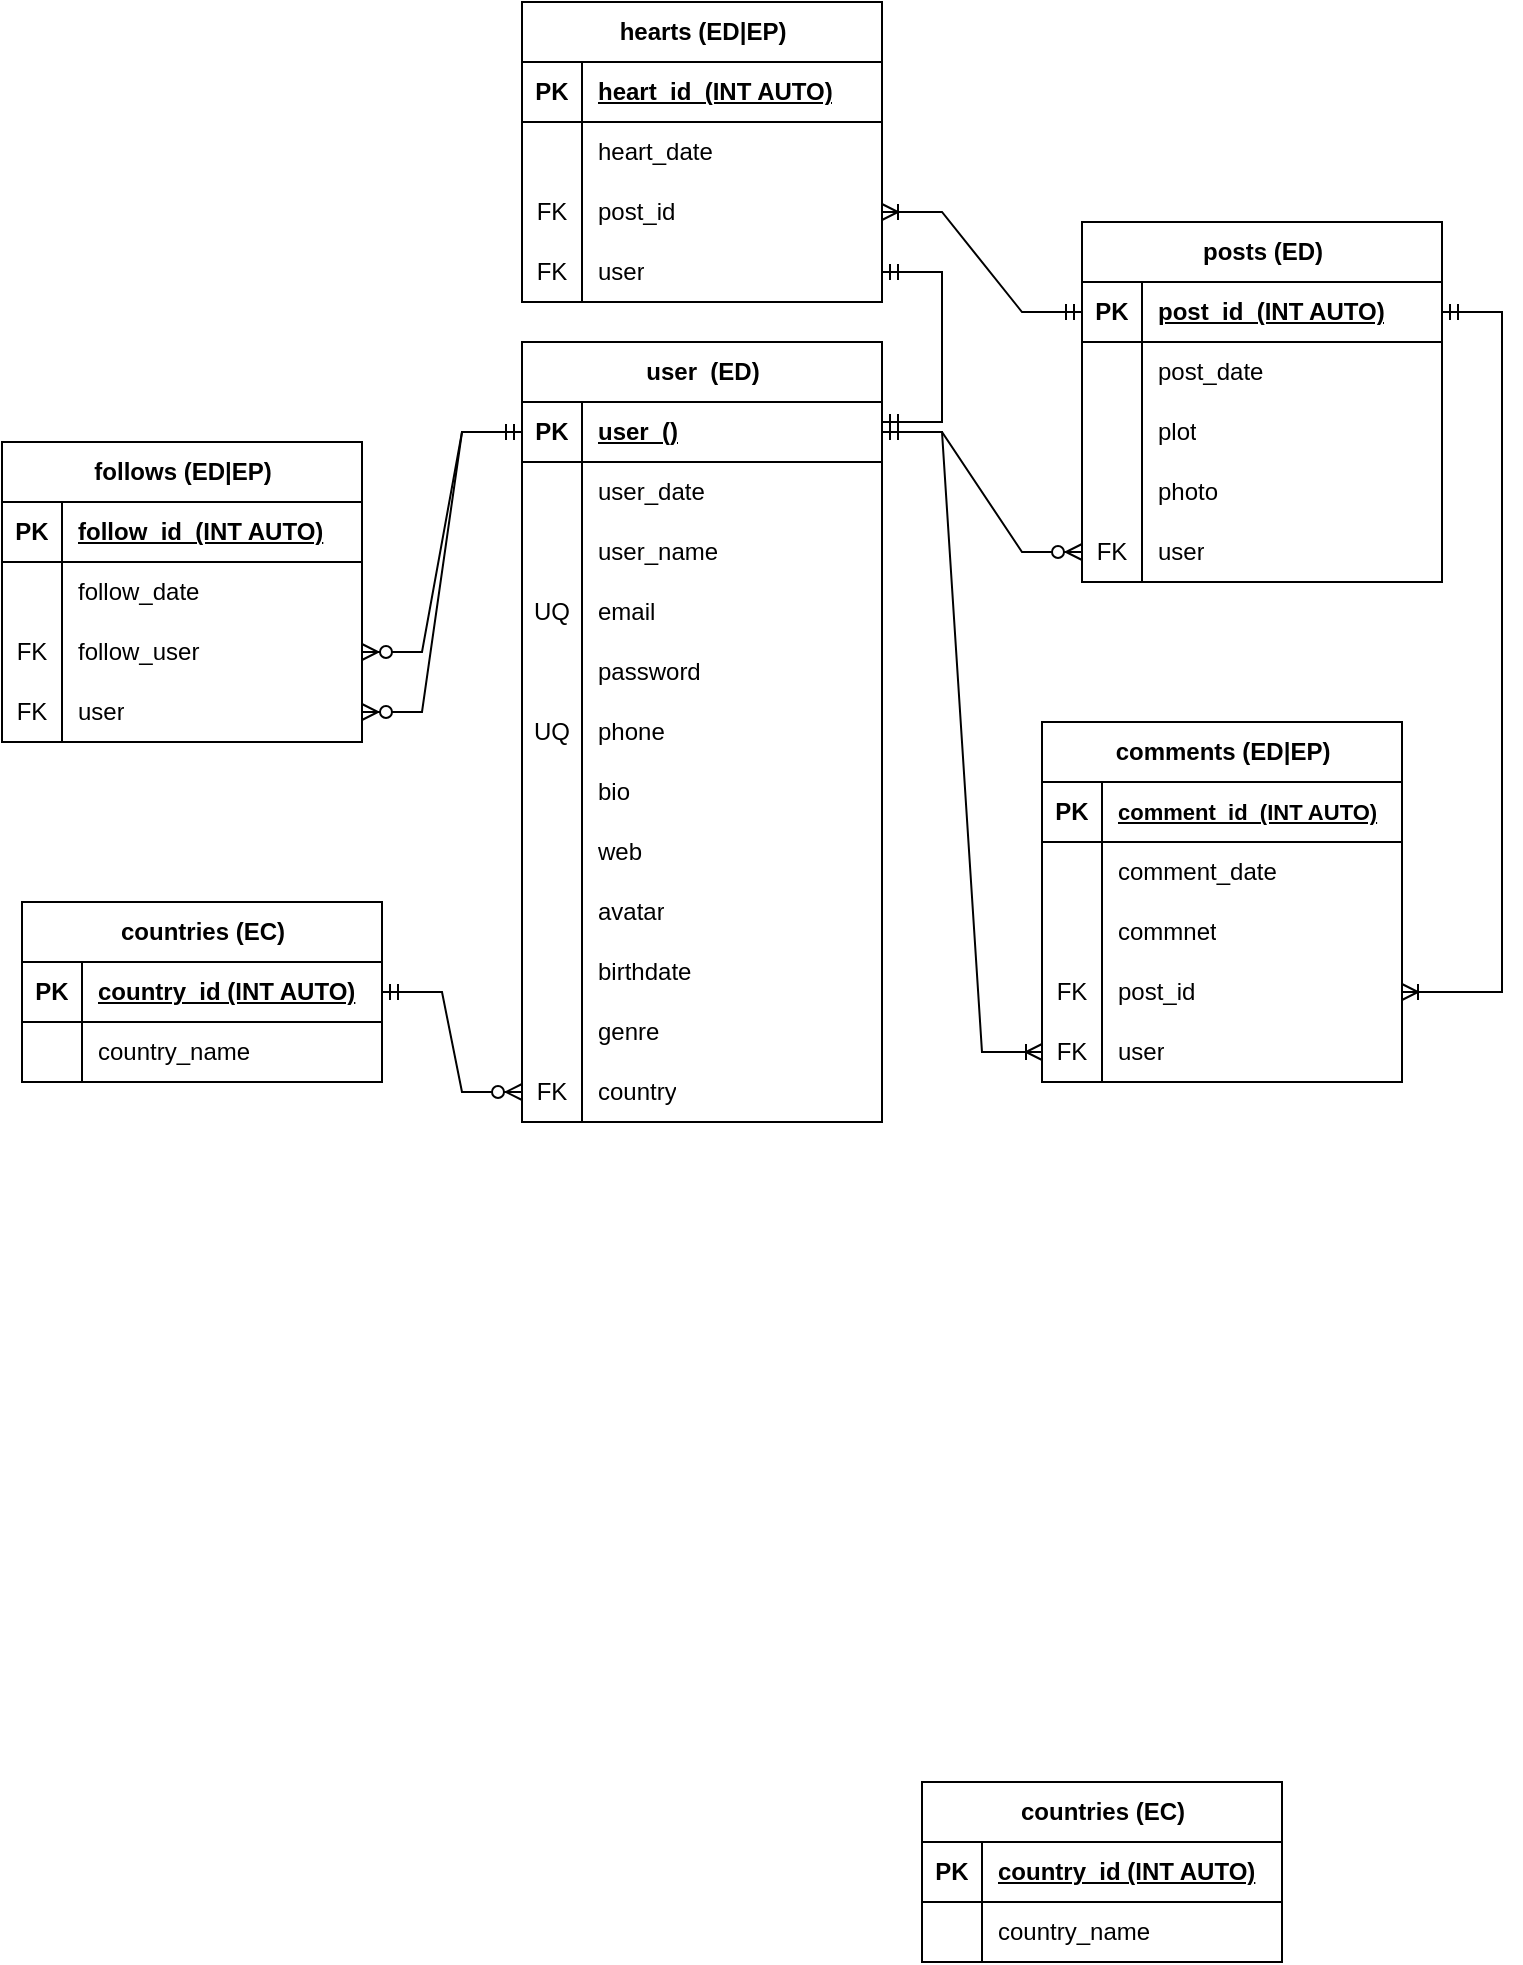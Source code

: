 <mxfile version="21.2.1" type="google">
  <diagram name="Página-1" id="gzBkPeticRt_Y8CxpFWY">
    <mxGraphModel grid="1" page="0" gridSize="10" guides="1" tooltips="1" connect="1" arrows="1" fold="1" pageScale="1" pageWidth="850" pageHeight="1100" math="0" shadow="0">
      <root>
        <mxCell id="0" />
        <mxCell id="1" parent="0" />
        <mxCell id="dKGe-9cvumkNKpLvm2cW-1" value="posts (ED)" style="shape=table;startSize=30;container=1;collapsible=1;childLayout=tableLayout;fixedRows=1;rowLines=0;fontStyle=1;align=center;resizeLast=1;html=1;" vertex="1" parent="1">
          <mxGeometry x="220" y="120" width="180" height="180" as="geometry" />
        </mxCell>
        <mxCell id="dKGe-9cvumkNKpLvm2cW-2" value="" style="shape=tableRow;horizontal=0;startSize=0;swimlaneHead=0;swimlaneBody=0;fillColor=none;collapsible=0;dropTarget=0;points=[[0,0.5],[1,0.5]];portConstraint=eastwest;top=0;left=0;right=0;bottom=1;" vertex="1" parent="dKGe-9cvumkNKpLvm2cW-1">
          <mxGeometry y="30" width="180" height="30" as="geometry" />
        </mxCell>
        <mxCell id="dKGe-9cvumkNKpLvm2cW-3" value="PK" style="shape=partialRectangle;connectable=0;fillColor=none;top=0;left=0;bottom=0;right=0;fontStyle=1;overflow=hidden;whiteSpace=wrap;html=1;" vertex="1" parent="dKGe-9cvumkNKpLvm2cW-2">
          <mxGeometry width="30" height="30" as="geometry">
            <mxRectangle width="30" height="30" as="alternateBounds" />
          </mxGeometry>
        </mxCell>
        <mxCell id="dKGe-9cvumkNKpLvm2cW-4" value="post_id&amp;nbsp; (INT AUTO)" style="shape=partialRectangle;connectable=0;fillColor=none;top=0;left=0;bottom=0;right=0;align=left;spacingLeft=6;fontStyle=5;overflow=hidden;whiteSpace=wrap;html=1;" vertex="1" parent="dKGe-9cvumkNKpLvm2cW-2">
          <mxGeometry x="30" width="150" height="30" as="geometry">
            <mxRectangle width="150" height="30" as="alternateBounds" />
          </mxGeometry>
        </mxCell>
        <mxCell id="dKGe-9cvumkNKpLvm2cW-5" value="" style="shape=tableRow;horizontal=0;startSize=0;swimlaneHead=0;swimlaneBody=0;fillColor=none;collapsible=0;dropTarget=0;points=[[0,0.5],[1,0.5]];portConstraint=eastwest;top=0;left=0;right=0;bottom=0;" vertex="1" parent="dKGe-9cvumkNKpLvm2cW-1">
          <mxGeometry y="60" width="180" height="30" as="geometry" />
        </mxCell>
        <mxCell id="dKGe-9cvumkNKpLvm2cW-6" value="" style="shape=partialRectangle;connectable=0;fillColor=none;top=0;left=0;bottom=0;right=0;editable=1;overflow=hidden;whiteSpace=wrap;html=1;" vertex="1" parent="dKGe-9cvumkNKpLvm2cW-5">
          <mxGeometry width="30" height="30" as="geometry">
            <mxRectangle width="30" height="30" as="alternateBounds" />
          </mxGeometry>
        </mxCell>
        <mxCell id="dKGe-9cvumkNKpLvm2cW-7" value="post_date" style="shape=partialRectangle;connectable=0;fillColor=none;top=0;left=0;bottom=0;right=0;align=left;spacingLeft=6;overflow=hidden;whiteSpace=wrap;html=1;" vertex="1" parent="dKGe-9cvumkNKpLvm2cW-5">
          <mxGeometry x="30" width="150" height="30" as="geometry">
            <mxRectangle width="150" height="30" as="alternateBounds" />
          </mxGeometry>
        </mxCell>
        <mxCell id="dKGe-9cvumkNKpLvm2cW-8" value="" style="shape=tableRow;horizontal=0;startSize=0;swimlaneHead=0;swimlaneBody=0;fillColor=none;collapsible=0;dropTarget=0;points=[[0,0.5],[1,0.5]];portConstraint=eastwest;top=0;left=0;right=0;bottom=0;" vertex="1" parent="dKGe-9cvumkNKpLvm2cW-1">
          <mxGeometry y="90" width="180" height="30" as="geometry" />
        </mxCell>
        <mxCell id="dKGe-9cvumkNKpLvm2cW-9" value="" style="shape=partialRectangle;connectable=0;fillColor=none;top=0;left=0;bottom=0;right=0;editable=1;overflow=hidden;whiteSpace=wrap;html=1;" vertex="1" parent="dKGe-9cvumkNKpLvm2cW-8">
          <mxGeometry width="30" height="30" as="geometry">
            <mxRectangle width="30" height="30" as="alternateBounds" />
          </mxGeometry>
        </mxCell>
        <mxCell id="dKGe-9cvumkNKpLvm2cW-10" value="plot" style="shape=partialRectangle;connectable=0;fillColor=none;top=0;left=0;bottom=0;right=0;align=left;spacingLeft=6;overflow=hidden;whiteSpace=wrap;html=1;" vertex="1" parent="dKGe-9cvumkNKpLvm2cW-8">
          <mxGeometry x="30" width="150" height="30" as="geometry">
            <mxRectangle width="150" height="30" as="alternateBounds" />
          </mxGeometry>
        </mxCell>
        <mxCell id="dKGe-9cvumkNKpLvm2cW-11" value="" style="shape=tableRow;horizontal=0;startSize=0;swimlaneHead=0;swimlaneBody=0;fillColor=none;collapsible=0;dropTarget=0;points=[[0,0.5],[1,0.5]];portConstraint=eastwest;top=0;left=0;right=0;bottom=0;" vertex="1" parent="dKGe-9cvumkNKpLvm2cW-1">
          <mxGeometry y="120" width="180" height="30" as="geometry" />
        </mxCell>
        <mxCell id="dKGe-9cvumkNKpLvm2cW-12" value="" style="shape=partialRectangle;connectable=0;fillColor=none;top=0;left=0;bottom=0;right=0;editable=1;overflow=hidden;whiteSpace=wrap;html=1;" vertex="1" parent="dKGe-9cvumkNKpLvm2cW-11">
          <mxGeometry width="30" height="30" as="geometry">
            <mxRectangle width="30" height="30" as="alternateBounds" />
          </mxGeometry>
        </mxCell>
        <mxCell id="dKGe-9cvumkNKpLvm2cW-13" value="photo" style="shape=partialRectangle;connectable=0;fillColor=none;top=0;left=0;bottom=0;right=0;align=left;spacingLeft=6;overflow=hidden;whiteSpace=wrap;html=1;" vertex="1" parent="dKGe-9cvumkNKpLvm2cW-11">
          <mxGeometry x="30" width="150" height="30" as="geometry">
            <mxRectangle width="150" height="30" as="alternateBounds" />
          </mxGeometry>
        </mxCell>
        <mxCell id="dKGe-9cvumkNKpLvm2cW-14" value="" style="shape=tableRow;horizontal=0;startSize=0;swimlaneHead=0;swimlaneBody=0;fillColor=none;collapsible=0;dropTarget=0;points=[[0,0.5],[1,0.5]];portConstraint=eastwest;top=0;left=0;right=0;bottom=0;" vertex="1" parent="dKGe-9cvumkNKpLvm2cW-1">
          <mxGeometry y="150" width="180" height="30" as="geometry" />
        </mxCell>
        <mxCell id="dKGe-9cvumkNKpLvm2cW-15" value="FK" style="shape=partialRectangle;connectable=0;fillColor=none;top=0;left=0;bottom=0;right=0;editable=1;overflow=hidden;whiteSpace=wrap;html=1;" vertex="1" parent="dKGe-9cvumkNKpLvm2cW-14">
          <mxGeometry width="30" height="30" as="geometry">
            <mxRectangle width="30" height="30" as="alternateBounds" />
          </mxGeometry>
        </mxCell>
        <mxCell id="dKGe-9cvumkNKpLvm2cW-16" value="user" style="shape=partialRectangle;connectable=0;fillColor=none;top=0;left=0;bottom=0;right=0;align=left;spacingLeft=6;overflow=hidden;whiteSpace=wrap;html=1;" vertex="1" parent="dKGe-9cvumkNKpLvm2cW-14">
          <mxGeometry x="30" width="150" height="30" as="geometry">
            <mxRectangle width="150" height="30" as="alternateBounds" />
          </mxGeometry>
        </mxCell>
        <mxCell id="dKGe-9cvumkNKpLvm2cW-17" value="user&amp;nbsp; (ED)" style="shape=table;startSize=30;container=1;collapsible=1;childLayout=tableLayout;fixedRows=1;rowLines=0;fontStyle=1;align=center;resizeLast=1;html=1;" vertex="1" parent="1">
          <mxGeometry x="-60" y="180" width="180" height="390" as="geometry" />
        </mxCell>
        <mxCell id="dKGe-9cvumkNKpLvm2cW-18" value="" style="shape=tableRow;horizontal=0;startSize=0;swimlaneHead=0;swimlaneBody=0;fillColor=none;collapsible=0;dropTarget=0;points=[[0,0.5],[1,0.5]];portConstraint=eastwest;top=0;left=0;right=0;bottom=1;" vertex="1" parent="dKGe-9cvumkNKpLvm2cW-17">
          <mxGeometry y="30" width="180" height="30" as="geometry" />
        </mxCell>
        <mxCell id="dKGe-9cvumkNKpLvm2cW-19" value="PK" style="shape=partialRectangle;connectable=0;fillColor=none;top=0;left=0;bottom=0;right=0;fontStyle=1;overflow=hidden;whiteSpace=wrap;html=1;" vertex="1" parent="dKGe-9cvumkNKpLvm2cW-18">
          <mxGeometry width="30" height="30" as="geometry">
            <mxRectangle width="30" height="30" as="alternateBounds" />
          </mxGeometry>
        </mxCell>
        <mxCell id="dKGe-9cvumkNKpLvm2cW-20" value="user&amp;nbsp; ()" style="shape=partialRectangle;connectable=0;fillColor=none;top=0;left=0;bottom=0;right=0;align=left;spacingLeft=6;fontStyle=5;overflow=hidden;whiteSpace=wrap;html=1;" vertex="1" parent="dKGe-9cvumkNKpLvm2cW-18">
          <mxGeometry x="30" width="150" height="30" as="geometry">
            <mxRectangle width="150" height="30" as="alternateBounds" />
          </mxGeometry>
        </mxCell>
        <mxCell id="dKGe-9cvumkNKpLvm2cW-21" value="" style="shape=tableRow;horizontal=0;startSize=0;swimlaneHead=0;swimlaneBody=0;fillColor=none;collapsible=0;dropTarget=0;points=[[0,0.5],[1,0.5]];portConstraint=eastwest;top=0;left=0;right=0;bottom=0;" vertex="1" parent="dKGe-9cvumkNKpLvm2cW-17">
          <mxGeometry y="60" width="180" height="30" as="geometry" />
        </mxCell>
        <mxCell id="dKGe-9cvumkNKpLvm2cW-22" value="" style="shape=partialRectangle;connectable=0;fillColor=none;top=0;left=0;bottom=0;right=0;editable=1;overflow=hidden;whiteSpace=wrap;html=1;" vertex="1" parent="dKGe-9cvumkNKpLvm2cW-21">
          <mxGeometry width="30" height="30" as="geometry">
            <mxRectangle width="30" height="30" as="alternateBounds" />
          </mxGeometry>
        </mxCell>
        <mxCell id="dKGe-9cvumkNKpLvm2cW-23" value="user_date" style="shape=partialRectangle;connectable=0;fillColor=none;top=0;left=0;bottom=0;right=0;align=left;spacingLeft=6;overflow=hidden;whiteSpace=wrap;html=1;" vertex="1" parent="dKGe-9cvumkNKpLvm2cW-21">
          <mxGeometry x="30" width="150" height="30" as="geometry">
            <mxRectangle width="150" height="30" as="alternateBounds" />
          </mxGeometry>
        </mxCell>
        <mxCell id="dKGe-9cvumkNKpLvm2cW-24" value="" style="shape=tableRow;horizontal=0;startSize=0;swimlaneHead=0;swimlaneBody=0;fillColor=none;collapsible=0;dropTarget=0;points=[[0,0.5],[1,0.5]];portConstraint=eastwest;top=0;left=0;right=0;bottom=0;" vertex="1" parent="dKGe-9cvumkNKpLvm2cW-17">
          <mxGeometry y="90" width="180" height="30" as="geometry" />
        </mxCell>
        <mxCell id="dKGe-9cvumkNKpLvm2cW-25" value="" style="shape=partialRectangle;connectable=0;fillColor=none;top=0;left=0;bottom=0;right=0;editable=1;overflow=hidden;whiteSpace=wrap;html=1;" vertex="1" parent="dKGe-9cvumkNKpLvm2cW-24">
          <mxGeometry width="30" height="30" as="geometry">
            <mxRectangle width="30" height="30" as="alternateBounds" />
          </mxGeometry>
        </mxCell>
        <mxCell id="dKGe-9cvumkNKpLvm2cW-26" value="user_name" style="shape=partialRectangle;connectable=0;fillColor=none;top=0;left=0;bottom=0;right=0;align=left;spacingLeft=6;overflow=hidden;whiteSpace=wrap;html=1;" vertex="1" parent="dKGe-9cvumkNKpLvm2cW-24">
          <mxGeometry x="30" width="150" height="30" as="geometry">
            <mxRectangle width="150" height="30" as="alternateBounds" />
          </mxGeometry>
        </mxCell>
        <mxCell id="dKGe-9cvumkNKpLvm2cW-27" value="" style="shape=tableRow;horizontal=0;startSize=0;swimlaneHead=0;swimlaneBody=0;fillColor=none;collapsible=0;dropTarget=0;points=[[0,0.5],[1,0.5]];portConstraint=eastwest;top=0;left=0;right=0;bottom=0;" vertex="1" parent="dKGe-9cvumkNKpLvm2cW-17">
          <mxGeometry y="120" width="180" height="30" as="geometry" />
        </mxCell>
        <mxCell id="dKGe-9cvumkNKpLvm2cW-28" value="UQ" style="shape=partialRectangle;connectable=0;fillColor=none;top=0;left=0;bottom=0;right=0;editable=1;overflow=hidden;whiteSpace=wrap;html=1;" vertex="1" parent="dKGe-9cvumkNKpLvm2cW-27">
          <mxGeometry width="30" height="30" as="geometry">
            <mxRectangle width="30" height="30" as="alternateBounds" />
          </mxGeometry>
        </mxCell>
        <mxCell id="dKGe-9cvumkNKpLvm2cW-29" value="email" style="shape=partialRectangle;connectable=0;fillColor=none;top=0;left=0;bottom=0;right=0;align=left;spacingLeft=6;overflow=hidden;whiteSpace=wrap;html=1;" vertex="1" parent="dKGe-9cvumkNKpLvm2cW-27">
          <mxGeometry x="30" width="150" height="30" as="geometry">
            <mxRectangle width="150" height="30" as="alternateBounds" />
          </mxGeometry>
        </mxCell>
        <mxCell id="dKGe-9cvumkNKpLvm2cW-85" value="" style="shape=tableRow;horizontal=0;startSize=0;swimlaneHead=0;swimlaneBody=0;fillColor=none;collapsible=0;dropTarget=0;points=[[0,0.5],[1,0.5]];portConstraint=eastwest;top=0;left=0;right=0;bottom=0;" vertex="1" parent="dKGe-9cvumkNKpLvm2cW-17">
          <mxGeometry y="150" width="180" height="30" as="geometry" />
        </mxCell>
        <mxCell id="dKGe-9cvumkNKpLvm2cW-86" value="" style="shape=partialRectangle;connectable=0;fillColor=none;top=0;left=0;bottom=0;right=0;editable=1;overflow=hidden;whiteSpace=wrap;html=1;" vertex="1" parent="dKGe-9cvumkNKpLvm2cW-85">
          <mxGeometry width="30" height="30" as="geometry">
            <mxRectangle width="30" height="30" as="alternateBounds" />
          </mxGeometry>
        </mxCell>
        <mxCell id="dKGe-9cvumkNKpLvm2cW-87" value="password" style="shape=partialRectangle;connectable=0;fillColor=none;top=0;left=0;bottom=0;right=0;align=left;spacingLeft=6;overflow=hidden;whiteSpace=wrap;html=1;" vertex="1" parent="dKGe-9cvumkNKpLvm2cW-85">
          <mxGeometry x="30" width="150" height="30" as="geometry">
            <mxRectangle width="150" height="30" as="alternateBounds" />
          </mxGeometry>
        </mxCell>
        <mxCell id="dKGe-9cvumkNKpLvm2cW-88" value="" style="shape=tableRow;horizontal=0;startSize=0;swimlaneHead=0;swimlaneBody=0;fillColor=none;collapsible=0;dropTarget=0;points=[[0,0.5],[1,0.5]];portConstraint=eastwest;top=0;left=0;right=0;bottom=0;" vertex="1" parent="dKGe-9cvumkNKpLvm2cW-17">
          <mxGeometry y="180" width="180" height="30" as="geometry" />
        </mxCell>
        <mxCell id="dKGe-9cvumkNKpLvm2cW-89" value="UQ" style="shape=partialRectangle;connectable=0;fillColor=none;top=0;left=0;bottom=0;right=0;editable=1;overflow=hidden;whiteSpace=wrap;html=1;" vertex="1" parent="dKGe-9cvumkNKpLvm2cW-88">
          <mxGeometry width="30" height="30" as="geometry">
            <mxRectangle width="30" height="30" as="alternateBounds" />
          </mxGeometry>
        </mxCell>
        <mxCell id="dKGe-9cvumkNKpLvm2cW-90" value="phone" style="shape=partialRectangle;connectable=0;fillColor=none;top=0;left=0;bottom=0;right=0;align=left;spacingLeft=6;overflow=hidden;whiteSpace=wrap;html=1;" vertex="1" parent="dKGe-9cvumkNKpLvm2cW-88">
          <mxGeometry x="30" width="150" height="30" as="geometry">
            <mxRectangle width="150" height="30" as="alternateBounds" />
          </mxGeometry>
        </mxCell>
        <mxCell id="dKGe-9cvumkNKpLvm2cW-91" value="" style="shape=tableRow;horizontal=0;startSize=0;swimlaneHead=0;swimlaneBody=0;fillColor=none;collapsible=0;dropTarget=0;points=[[0,0.5],[1,0.5]];portConstraint=eastwest;top=0;left=0;right=0;bottom=0;" vertex="1" parent="dKGe-9cvumkNKpLvm2cW-17">
          <mxGeometry y="210" width="180" height="30" as="geometry" />
        </mxCell>
        <mxCell id="dKGe-9cvumkNKpLvm2cW-92" value="" style="shape=partialRectangle;connectable=0;fillColor=none;top=0;left=0;bottom=0;right=0;editable=1;overflow=hidden;whiteSpace=wrap;html=1;" vertex="1" parent="dKGe-9cvumkNKpLvm2cW-91">
          <mxGeometry width="30" height="30" as="geometry">
            <mxRectangle width="30" height="30" as="alternateBounds" />
          </mxGeometry>
        </mxCell>
        <mxCell id="dKGe-9cvumkNKpLvm2cW-93" value="bio" style="shape=partialRectangle;connectable=0;fillColor=none;top=0;left=0;bottom=0;right=0;align=left;spacingLeft=6;overflow=hidden;whiteSpace=wrap;html=1;" vertex="1" parent="dKGe-9cvumkNKpLvm2cW-91">
          <mxGeometry x="30" width="150" height="30" as="geometry">
            <mxRectangle width="150" height="30" as="alternateBounds" />
          </mxGeometry>
        </mxCell>
        <mxCell id="dKGe-9cvumkNKpLvm2cW-94" value="" style="shape=tableRow;horizontal=0;startSize=0;swimlaneHead=0;swimlaneBody=0;fillColor=none;collapsible=0;dropTarget=0;points=[[0,0.5],[1,0.5]];portConstraint=eastwest;top=0;left=0;right=0;bottom=0;" vertex="1" parent="dKGe-9cvumkNKpLvm2cW-17">
          <mxGeometry y="240" width="180" height="30" as="geometry" />
        </mxCell>
        <mxCell id="dKGe-9cvumkNKpLvm2cW-95" value="" style="shape=partialRectangle;connectable=0;fillColor=none;top=0;left=0;bottom=0;right=0;editable=1;overflow=hidden;whiteSpace=wrap;html=1;" vertex="1" parent="dKGe-9cvumkNKpLvm2cW-94">
          <mxGeometry width="30" height="30" as="geometry">
            <mxRectangle width="30" height="30" as="alternateBounds" />
          </mxGeometry>
        </mxCell>
        <mxCell id="dKGe-9cvumkNKpLvm2cW-96" value="web" style="shape=partialRectangle;connectable=0;fillColor=none;top=0;left=0;bottom=0;right=0;align=left;spacingLeft=6;overflow=hidden;whiteSpace=wrap;html=1;" vertex="1" parent="dKGe-9cvumkNKpLvm2cW-94">
          <mxGeometry x="30" width="150" height="30" as="geometry">
            <mxRectangle width="150" height="30" as="alternateBounds" />
          </mxGeometry>
        </mxCell>
        <mxCell id="dKGe-9cvumkNKpLvm2cW-97" value="" style="shape=tableRow;horizontal=0;startSize=0;swimlaneHead=0;swimlaneBody=0;fillColor=none;collapsible=0;dropTarget=0;points=[[0,0.5],[1,0.5]];portConstraint=eastwest;top=0;left=0;right=0;bottom=0;" vertex="1" parent="dKGe-9cvumkNKpLvm2cW-17">
          <mxGeometry y="270" width="180" height="30" as="geometry" />
        </mxCell>
        <mxCell id="dKGe-9cvumkNKpLvm2cW-98" value="" style="shape=partialRectangle;connectable=0;fillColor=none;top=0;left=0;bottom=0;right=0;editable=1;overflow=hidden;whiteSpace=wrap;html=1;" vertex="1" parent="dKGe-9cvumkNKpLvm2cW-97">
          <mxGeometry width="30" height="30" as="geometry">
            <mxRectangle width="30" height="30" as="alternateBounds" />
          </mxGeometry>
        </mxCell>
        <mxCell id="dKGe-9cvumkNKpLvm2cW-99" value="avatar" style="shape=partialRectangle;connectable=0;fillColor=none;top=0;left=0;bottom=0;right=0;align=left;spacingLeft=6;overflow=hidden;whiteSpace=wrap;html=1;" vertex="1" parent="dKGe-9cvumkNKpLvm2cW-97">
          <mxGeometry x="30" width="150" height="30" as="geometry">
            <mxRectangle width="150" height="30" as="alternateBounds" />
          </mxGeometry>
        </mxCell>
        <mxCell id="dKGe-9cvumkNKpLvm2cW-100" value="" style="shape=tableRow;horizontal=0;startSize=0;swimlaneHead=0;swimlaneBody=0;fillColor=none;collapsible=0;dropTarget=0;points=[[0,0.5],[1,0.5]];portConstraint=eastwest;top=0;left=0;right=0;bottom=0;" vertex="1" parent="dKGe-9cvumkNKpLvm2cW-17">
          <mxGeometry y="300" width="180" height="30" as="geometry" />
        </mxCell>
        <mxCell id="dKGe-9cvumkNKpLvm2cW-101" value="" style="shape=partialRectangle;connectable=0;fillColor=none;top=0;left=0;bottom=0;right=0;editable=1;overflow=hidden;whiteSpace=wrap;html=1;" vertex="1" parent="dKGe-9cvumkNKpLvm2cW-100">
          <mxGeometry width="30" height="30" as="geometry">
            <mxRectangle width="30" height="30" as="alternateBounds" />
          </mxGeometry>
        </mxCell>
        <mxCell id="dKGe-9cvumkNKpLvm2cW-102" value="birthdate" style="shape=partialRectangle;connectable=0;fillColor=none;top=0;left=0;bottom=0;right=0;align=left;spacingLeft=6;overflow=hidden;whiteSpace=wrap;html=1;" vertex="1" parent="dKGe-9cvumkNKpLvm2cW-100">
          <mxGeometry x="30" width="150" height="30" as="geometry">
            <mxRectangle width="150" height="30" as="alternateBounds" />
          </mxGeometry>
        </mxCell>
        <mxCell id="dKGe-9cvumkNKpLvm2cW-103" value="" style="shape=tableRow;horizontal=0;startSize=0;swimlaneHead=0;swimlaneBody=0;fillColor=none;collapsible=0;dropTarget=0;points=[[0,0.5],[1,0.5]];portConstraint=eastwest;top=0;left=0;right=0;bottom=0;" vertex="1" parent="dKGe-9cvumkNKpLvm2cW-17">
          <mxGeometry y="330" width="180" height="30" as="geometry" />
        </mxCell>
        <mxCell id="dKGe-9cvumkNKpLvm2cW-104" value="" style="shape=partialRectangle;connectable=0;fillColor=none;top=0;left=0;bottom=0;right=0;editable=1;overflow=hidden;whiteSpace=wrap;html=1;" vertex="1" parent="dKGe-9cvumkNKpLvm2cW-103">
          <mxGeometry width="30" height="30" as="geometry">
            <mxRectangle width="30" height="30" as="alternateBounds" />
          </mxGeometry>
        </mxCell>
        <mxCell id="dKGe-9cvumkNKpLvm2cW-105" value="genre" style="shape=partialRectangle;connectable=0;fillColor=none;top=0;left=0;bottom=0;right=0;align=left;spacingLeft=6;overflow=hidden;whiteSpace=wrap;html=1;" vertex="1" parent="dKGe-9cvumkNKpLvm2cW-103">
          <mxGeometry x="30" width="150" height="30" as="geometry">
            <mxRectangle width="150" height="30" as="alternateBounds" />
          </mxGeometry>
        </mxCell>
        <mxCell id="dKGe-9cvumkNKpLvm2cW-106" value="" style="shape=tableRow;horizontal=0;startSize=0;swimlaneHead=0;swimlaneBody=0;fillColor=none;collapsible=0;dropTarget=0;points=[[0,0.5],[1,0.5]];portConstraint=eastwest;top=0;left=0;right=0;bottom=0;" vertex="1" parent="dKGe-9cvumkNKpLvm2cW-17">
          <mxGeometry y="360" width="180" height="30" as="geometry" />
        </mxCell>
        <mxCell id="dKGe-9cvumkNKpLvm2cW-107" value="FK" style="shape=partialRectangle;connectable=0;fillColor=none;top=0;left=0;bottom=0;right=0;editable=1;overflow=hidden;whiteSpace=wrap;html=1;" vertex="1" parent="dKGe-9cvumkNKpLvm2cW-106">
          <mxGeometry width="30" height="30" as="geometry">
            <mxRectangle width="30" height="30" as="alternateBounds" />
          </mxGeometry>
        </mxCell>
        <mxCell id="dKGe-9cvumkNKpLvm2cW-108" value="country" style="shape=partialRectangle;connectable=0;fillColor=none;top=0;left=0;bottom=0;right=0;align=left;spacingLeft=6;overflow=hidden;whiteSpace=wrap;html=1;" vertex="1" parent="dKGe-9cvumkNKpLvm2cW-106">
          <mxGeometry x="30" width="150" height="30" as="geometry">
            <mxRectangle width="150" height="30" as="alternateBounds" />
          </mxGeometry>
        </mxCell>
        <mxCell id="dKGe-9cvumkNKpLvm2cW-30" value="comments (ED|EP)" style="shape=table;startSize=30;container=1;collapsible=1;childLayout=tableLayout;fixedRows=1;rowLines=0;fontStyle=1;align=center;resizeLast=1;html=1;" vertex="1" parent="1">
          <mxGeometry x="200" y="370" width="180" height="180" as="geometry" />
        </mxCell>
        <mxCell id="dKGe-9cvumkNKpLvm2cW-31" value="" style="shape=tableRow;horizontal=0;startSize=0;swimlaneHead=0;swimlaneBody=0;fillColor=none;collapsible=0;dropTarget=0;points=[[0,0.5],[1,0.5]];portConstraint=eastwest;top=0;left=0;right=0;bottom=1;" vertex="1" parent="dKGe-9cvumkNKpLvm2cW-30">
          <mxGeometry y="30" width="180" height="30" as="geometry" />
        </mxCell>
        <mxCell id="dKGe-9cvumkNKpLvm2cW-32" value="PK" style="shape=partialRectangle;connectable=0;fillColor=none;top=0;left=0;bottom=0;right=0;fontStyle=1;overflow=hidden;whiteSpace=wrap;html=1;" vertex="1" parent="dKGe-9cvumkNKpLvm2cW-31">
          <mxGeometry width="30" height="30" as="geometry">
            <mxRectangle width="30" height="30" as="alternateBounds" />
          </mxGeometry>
        </mxCell>
        <mxCell id="dKGe-9cvumkNKpLvm2cW-33" value="&lt;font style=&quot;font-size: 11px;&quot;&gt;comment_id&amp;nbsp; (INT AUTO)&lt;/font&gt;" style="shape=partialRectangle;connectable=0;fillColor=none;top=0;left=0;bottom=0;right=0;align=left;spacingLeft=6;fontStyle=5;overflow=hidden;whiteSpace=wrap;html=1;" vertex="1" parent="dKGe-9cvumkNKpLvm2cW-31">
          <mxGeometry x="30" width="150" height="30" as="geometry">
            <mxRectangle width="150" height="30" as="alternateBounds" />
          </mxGeometry>
        </mxCell>
        <mxCell id="dKGe-9cvumkNKpLvm2cW-34" value="" style="shape=tableRow;horizontal=0;startSize=0;swimlaneHead=0;swimlaneBody=0;fillColor=none;collapsible=0;dropTarget=0;points=[[0,0.5],[1,0.5]];portConstraint=eastwest;top=0;left=0;right=0;bottom=0;" vertex="1" parent="dKGe-9cvumkNKpLvm2cW-30">
          <mxGeometry y="60" width="180" height="30" as="geometry" />
        </mxCell>
        <mxCell id="dKGe-9cvumkNKpLvm2cW-35" value="" style="shape=partialRectangle;connectable=0;fillColor=none;top=0;left=0;bottom=0;right=0;editable=1;overflow=hidden;whiteSpace=wrap;html=1;" vertex="1" parent="dKGe-9cvumkNKpLvm2cW-34">
          <mxGeometry width="30" height="30" as="geometry">
            <mxRectangle width="30" height="30" as="alternateBounds" />
          </mxGeometry>
        </mxCell>
        <mxCell id="dKGe-9cvumkNKpLvm2cW-36" value="comment_date" style="shape=partialRectangle;connectable=0;fillColor=none;top=0;left=0;bottom=0;right=0;align=left;spacingLeft=6;overflow=hidden;whiteSpace=wrap;html=1;" vertex="1" parent="dKGe-9cvumkNKpLvm2cW-34">
          <mxGeometry x="30" width="150" height="30" as="geometry">
            <mxRectangle width="150" height="30" as="alternateBounds" />
          </mxGeometry>
        </mxCell>
        <mxCell id="dKGe-9cvumkNKpLvm2cW-37" value="" style="shape=tableRow;horizontal=0;startSize=0;swimlaneHead=0;swimlaneBody=0;fillColor=none;collapsible=0;dropTarget=0;points=[[0,0.5],[1,0.5]];portConstraint=eastwest;top=0;left=0;right=0;bottom=0;" vertex="1" parent="dKGe-9cvumkNKpLvm2cW-30">
          <mxGeometry y="90" width="180" height="30" as="geometry" />
        </mxCell>
        <mxCell id="dKGe-9cvumkNKpLvm2cW-38" value="" style="shape=partialRectangle;connectable=0;fillColor=none;top=0;left=0;bottom=0;right=0;editable=1;overflow=hidden;whiteSpace=wrap;html=1;" vertex="1" parent="dKGe-9cvumkNKpLvm2cW-37">
          <mxGeometry width="30" height="30" as="geometry">
            <mxRectangle width="30" height="30" as="alternateBounds" />
          </mxGeometry>
        </mxCell>
        <mxCell id="dKGe-9cvumkNKpLvm2cW-39" value="commnet" style="shape=partialRectangle;connectable=0;fillColor=none;top=0;left=0;bottom=0;right=0;align=left;spacingLeft=6;overflow=hidden;whiteSpace=wrap;html=1;" vertex="1" parent="dKGe-9cvumkNKpLvm2cW-37">
          <mxGeometry x="30" width="150" height="30" as="geometry">
            <mxRectangle width="150" height="30" as="alternateBounds" />
          </mxGeometry>
        </mxCell>
        <mxCell id="dKGe-9cvumkNKpLvm2cW-40" value="" style="shape=tableRow;horizontal=0;startSize=0;swimlaneHead=0;swimlaneBody=0;fillColor=none;collapsible=0;dropTarget=0;points=[[0,0.5],[1,0.5]];portConstraint=eastwest;top=0;left=0;right=0;bottom=0;" vertex="1" parent="dKGe-9cvumkNKpLvm2cW-30">
          <mxGeometry y="120" width="180" height="30" as="geometry" />
        </mxCell>
        <mxCell id="dKGe-9cvumkNKpLvm2cW-41" value="FK" style="shape=partialRectangle;connectable=0;fillColor=none;top=0;left=0;bottom=0;right=0;editable=1;overflow=hidden;whiteSpace=wrap;html=1;" vertex="1" parent="dKGe-9cvumkNKpLvm2cW-40">
          <mxGeometry width="30" height="30" as="geometry">
            <mxRectangle width="30" height="30" as="alternateBounds" />
          </mxGeometry>
        </mxCell>
        <mxCell id="dKGe-9cvumkNKpLvm2cW-42" value="post_id" style="shape=partialRectangle;connectable=0;fillColor=none;top=0;left=0;bottom=0;right=0;align=left;spacingLeft=6;overflow=hidden;whiteSpace=wrap;html=1;" vertex="1" parent="dKGe-9cvumkNKpLvm2cW-40">
          <mxGeometry x="30" width="150" height="30" as="geometry">
            <mxRectangle width="150" height="30" as="alternateBounds" />
          </mxGeometry>
        </mxCell>
        <mxCell id="dKGe-9cvumkNKpLvm2cW-109" value="" style="shape=tableRow;horizontal=0;startSize=0;swimlaneHead=0;swimlaneBody=0;fillColor=none;collapsible=0;dropTarget=0;points=[[0,0.5],[1,0.5]];portConstraint=eastwest;top=0;left=0;right=0;bottom=0;" vertex="1" parent="dKGe-9cvumkNKpLvm2cW-30">
          <mxGeometry y="150" width="180" height="30" as="geometry" />
        </mxCell>
        <mxCell id="dKGe-9cvumkNKpLvm2cW-110" value="FK" style="shape=partialRectangle;connectable=0;fillColor=none;top=0;left=0;bottom=0;right=0;editable=1;overflow=hidden;whiteSpace=wrap;html=1;" vertex="1" parent="dKGe-9cvumkNKpLvm2cW-109">
          <mxGeometry width="30" height="30" as="geometry">
            <mxRectangle width="30" height="30" as="alternateBounds" />
          </mxGeometry>
        </mxCell>
        <mxCell id="dKGe-9cvumkNKpLvm2cW-111" value="user" style="shape=partialRectangle;connectable=0;fillColor=none;top=0;left=0;bottom=0;right=0;align=left;spacingLeft=6;overflow=hidden;whiteSpace=wrap;html=1;" vertex="1" parent="dKGe-9cvumkNKpLvm2cW-109">
          <mxGeometry x="30" width="150" height="30" as="geometry">
            <mxRectangle width="150" height="30" as="alternateBounds" />
          </mxGeometry>
        </mxCell>
        <mxCell id="dKGe-9cvumkNKpLvm2cW-43" value="hearts (ED|EP)" style="shape=table;startSize=30;container=1;collapsible=1;childLayout=tableLayout;fixedRows=1;rowLines=0;fontStyle=1;align=center;resizeLast=1;html=1;" vertex="1" parent="1">
          <mxGeometry x="-60" y="10" width="180" height="150" as="geometry" />
        </mxCell>
        <mxCell id="dKGe-9cvumkNKpLvm2cW-44" value="" style="shape=tableRow;horizontal=0;startSize=0;swimlaneHead=0;swimlaneBody=0;fillColor=none;collapsible=0;dropTarget=0;points=[[0,0.5],[1,0.5]];portConstraint=eastwest;top=0;left=0;right=0;bottom=1;" vertex="1" parent="dKGe-9cvumkNKpLvm2cW-43">
          <mxGeometry y="30" width="180" height="30" as="geometry" />
        </mxCell>
        <mxCell id="dKGe-9cvumkNKpLvm2cW-45" value="PK" style="shape=partialRectangle;connectable=0;fillColor=none;top=0;left=0;bottom=0;right=0;fontStyle=1;overflow=hidden;whiteSpace=wrap;html=1;" vertex="1" parent="dKGe-9cvumkNKpLvm2cW-44">
          <mxGeometry width="30" height="30" as="geometry">
            <mxRectangle width="30" height="30" as="alternateBounds" />
          </mxGeometry>
        </mxCell>
        <mxCell id="dKGe-9cvumkNKpLvm2cW-46" value="heart_id&amp;nbsp; (INT AUTO)" style="shape=partialRectangle;connectable=0;fillColor=none;top=0;left=0;bottom=0;right=0;align=left;spacingLeft=6;fontStyle=5;overflow=hidden;whiteSpace=wrap;html=1;" vertex="1" parent="dKGe-9cvumkNKpLvm2cW-44">
          <mxGeometry x="30" width="150" height="30" as="geometry">
            <mxRectangle width="150" height="30" as="alternateBounds" />
          </mxGeometry>
        </mxCell>
        <mxCell id="dKGe-9cvumkNKpLvm2cW-47" value="" style="shape=tableRow;horizontal=0;startSize=0;swimlaneHead=0;swimlaneBody=0;fillColor=none;collapsible=0;dropTarget=0;points=[[0,0.5],[1,0.5]];portConstraint=eastwest;top=0;left=0;right=0;bottom=0;" vertex="1" parent="dKGe-9cvumkNKpLvm2cW-43">
          <mxGeometry y="60" width="180" height="30" as="geometry" />
        </mxCell>
        <mxCell id="dKGe-9cvumkNKpLvm2cW-48" value="" style="shape=partialRectangle;connectable=0;fillColor=none;top=0;left=0;bottom=0;right=0;editable=1;overflow=hidden;whiteSpace=wrap;html=1;" vertex="1" parent="dKGe-9cvumkNKpLvm2cW-47">
          <mxGeometry width="30" height="30" as="geometry">
            <mxRectangle width="30" height="30" as="alternateBounds" />
          </mxGeometry>
        </mxCell>
        <mxCell id="dKGe-9cvumkNKpLvm2cW-49" value="heart_date" style="shape=partialRectangle;connectable=0;fillColor=none;top=0;left=0;bottom=0;right=0;align=left;spacingLeft=6;overflow=hidden;whiteSpace=wrap;html=1;" vertex="1" parent="dKGe-9cvumkNKpLvm2cW-47">
          <mxGeometry x="30" width="150" height="30" as="geometry">
            <mxRectangle width="150" height="30" as="alternateBounds" />
          </mxGeometry>
        </mxCell>
        <mxCell id="dKGe-9cvumkNKpLvm2cW-50" value="" style="shape=tableRow;horizontal=0;startSize=0;swimlaneHead=0;swimlaneBody=0;fillColor=none;collapsible=0;dropTarget=0;points=[[0,0.5],[1,0.5]];portConstraint=eastwest;top=0;left=0;right=0;bottom=0;" vertex="1" parent="dKGe-9cvumkNKpLvm2cW-43">
          <mxGeometry y="90" width="180" height="30" as="geometry" />
        </mxCell>
        <mxCell id="dKGe-9cvumkNKpLvm2cW-51" value="FK" style="shape=partialRectangle;connectable=0;fillColor=none;top=0;left=0;bottom=0;right=0;editable=1;overflow=hidden;whiteSpace=wrap;html=1;" vertex="1" parent="dKGe-9cvumkNKpLvm2cW-50">
          <mxGeometry width="30" height="30" as="geometry">
            <mxRectangle width="30" height="30" as="alternateBounds" />
          </mxGeometry>
        </mxCell>
        <mxCell id="dKGe-9cvumkNKpLvm2cW-52" value="post_id" style="shape=partialRectangle;connectable=0;fillColor=none;top=0;left=0;bottom=0;right=0;align=left;spacingLeft=6;overflow=hidden;whiteSpace=wrap;html=1;" vertex="1" parent="dKGe-9cvumkNKpLvm2cW-50">
          <mxGeometry x="30" width="150" height="30" as="geometry">
            <mxRectangle width="150" height="30" as="alternateBounds" />
          </mxGeometry>
        </mxCell>
        <mxCell id="dKGe-9cvumkNKpLvm2cW-53" value="" style="shape=tableRow;horizontal=0;startSize=0;swimlaneHead=0;swimlaneBody=0;fillColor=none;collapsible=0;dropTarget=0;points=[[0,0.5],[1,0.5]];portConstraint=eastwest;top=0;left=0;right=0;bottom=0;" vertex="1" parent="dKGe-9cvumkNKpLvm2cW-43">
          <mxGeometry y="120" width="180" height="30" as="geometry" />
        </mxCell>
        <mxCell id="dKGe-9cvumkNKpLvm2cW-54" value="FK" style="shape=partialRectangle;connectable=0;fillColor=none;top=0;left=0;bottom=0;right=0;editable=1;overflow=hidden;whiteSpace=wrap;html=1;" vertex="1" parent="dKGe-9cvumkNKpLvm2cW-53">
          <mxGeometry width="30" height="30" as="geometry">
            <mxRectangle width="30" height="30" as="alternateBounds" />
          </mxGeometry>
        </mxCell>
        <mxCell id="dKGe-9cvumkNKpLvm2cW-55" value="user" style="shape=partialRectangle;connectable=0;fillColor=none;top=0;left=0;bottom=0;right=0;align=left;spacingLeft=6;overflow=hidden;whiteSpace=wrap;html=1;" vertex="1" parent="dKGe-9cvumkNKpLvm2cW-53">
          <mxGeometry x="30" width="150" height="30" as="geometry">
            <mxRectangle width="150" height="30" as="alternateBounds" />
          </mxGeometry>
        </mxCell>
        <mxCell id="dKGe-9cvumkNKpLvm2cW-56" value="follows (ED|EP)" style="shape=table;startSize=30;container=1;collapsible=1;childLayout=tableLayout;fixedRows=1;rowLines=0;fontStyle=1;align=center;resizeLast=1;html=1;" vertex="1" parent="1">
          <mxGeometry x="-320" y="230" width="180" height="150" as="geometry" />
        </mxCell>
        <mxCell id="dKGe-9cvumkNKpLvm2cW-57" value="" style="shape=tableRow;horizontal=0;startSize=0;swimlaneHead=0;swimlaneBody=0;fillColor=none;collapsible=0;dropTarget=0;points=[[0,0.5],[1,0.5]];portConstraint=eastwest;top=0;left=0;right=0;bottom=1;" vertex="1" parent="dKGe-9cvumkNKpLvm2cW-56">
          <mxGeometry y="30" width="180" height="30" as="geometry" />
        </mxCell>
        <mxCell id="dKGe-9cvumkNKpLvm2cW-58" value="PK" style="shape=partialRectangle;connectable=0;fillColor=none;top=0;left=0;bottom=0;right=0;fontStyle=1;overflow=hidden;whiteSpace=wrap;html=1;" vertex="1" parent="dKGe-9cvumkNKpLvm2cW-57">
          <mxGeometry width="30" height="30" as="geometry">
            <mxRectangle width="30" height="30" as="alternateBounds" />
          </mxGeometry>
        </mxCell>
        <mxCell id="dKGe-9cvumkNKpLvm2cW-59" value="follow_id&amp;nbsp; (INT AUTO)" style="shape=partialRectangle;connectable=0;fillColor=none;top=0;left=0;bottom=0;right=0;align=left;spacingLeft=6;fontStyle=5;overflow=hidden;whiteSpace=wrap;html=1;" vertex="1" parent="dKGe-9cvumkNKpLvm2cW-57">
          <mxGeometry x="30" width="150" height="30" as="geometry">
            <mxRectangle width="150" height="30" as="alternateBounds" />
          </mxGeometry>
        </mxCell>
        <mxCell id="dKGe-9cvumkNKpLvm2cW-60" value="" style="shape=tableRow;horizontal=0;startSize=0;swimlaneHead=0;swimlaneBody=0;fillColor=none;collapsible=0;dropTarget=0;points=[[0,0.5],[1,0.5]];portConstraint=eastwest;top=0;left=0;right=0;bottom=0;" vertex="1" parent="dKGe-9cvumkNKpLvm2cW-56">
          <mxGeometry y="60" width="180" height="30" as="geometry" />
        </mxCell>
        <mxCell id="dKGe-9cvumkNKpLvm2cW-61" value="" style="shape=partialRectangle;connectable=0;fillColor=none;top=0;left=0;bottom=0;right=0;editable=1;overflow=hidden;whiteSpace=wrap;html=1;" vertex="1" parent="dKGe-9cvumkNKpLvm2cW-60">
          <mxGeometry width="30" height="30" as="geometry">
            <mxRectangle width="30" height="30" as="alternateBounds" />
          </mxGeometry>
        </mxCell>
        <mxCell id="dKGe-9cvumkNKpLvm2cW-62" value="follow_date" style="shape=partialRectangle;connectable=0;fillColor=none;top=0;left=0;bottom=0;right=0;align=left;spacingLeft=6;overflow=hidden;whiteSpace=wrap;html=1;" vertex="1" parent="dKGe-9cvumkNKpLvm2cW-60">
          <mxGeometry x="30" width="150" height="30" as="geometry">
            <mxRectangle width="150" height="30" as="alternateBounds" />
          </mxGeometry>
        </mxCell>
        <mxCell id="dKGe-9cvumkNKpLvm2cW-63" value="" style="shape=tableRow;horizontal=0;startSize=0;swimlaneHead=0;swimlaneBody=0;fillColor=none;collapsible=0;dropTarget=0;points=[[0,0.5],[1,0.5]];portConstraint=eastwest;top=0;left=0;right=0;bottom=0;" vertex="1" parent="dKGe-9cvumkNKpLvm2cW-56">
          <mxGeometry y="90" width="180" height="30" as="geometry" />
        </mxCell>
        <mxCell id="dKGe-9cvumkNKpLvm2cW-64" value="FK" style="shape=partialRectangle;connectable=0;fillColor=none;top=0;left=0;bottom=0;right=0;editable=1;overflow=hidden;whiteSpace=wrap;html=1;" vertex="1" parent="dKGe-9cvumkNKpLvm2cW-63">
          <mxGeometry width="30" height="30" as="geometry">
            <mxRectangle width="30" height="30" as="alternateBounds" />
          </mxGeometry>
        </mxCell>
        <mxCell id="dKGe-9cvumkNKpLvm2cW-65" value="follow_user" style="shape=partialRectangle;connectable=0;fillColor=none;top=0;left=0;bottom=0;right=0;align=left;spacingLeft=6;overflow=hidden;whiteSpace=wrap;html=1;" vertex="1" parent="dKGe-9cvumkNKpLvm2cW-63">
          <mxGeometry x="30" width="150" height="30" as="geometry">
            <mxRectangle width="150" height="30" as="alternateBounds" />
          </mxGeometry>
        </mxCell>
        <mxCell id="dKGe-9cvumkNKpLvm2cW-66" value="" style="shape=tableRow;horizontal=0;startSize=0;swimlaneHead=0;swimlaneBody=0;fillColor=none;collapsible=0;dropTarget=0;points=[[0,0.5],[1,0.5]];portConstraint=eastwest;top=0;left=0;right=0;bottom=0;" vertex="1" parent="dKGe-9cvumkNKpLvm2cW-56">
          <mxGeometry y="120" width="180" height="30" as="geometry" />
        </mxCell>
        <mxCell id="dKGe-9cvumkNKpLvm2cW-67" value="FK" style="shape=partialRectangle;connectable=0;fillColor=none;top=0;left=0;bottom=0;right=0;editable=1;overflow=hidden;whiteSpace=wrap;html=1;" vertex="1" parent="dKGe-9cvumkNKpLvm2cW-66">
          <mxGeometry width="30" height="30" as="geometry">
            <mxRectangle width="30" height="30" as="alternateBounds" />
          </mxGeometry>
        </mxCell>
        <mxCell id="dKGe-9cvumkNKpLvm2cW-68" value="user" style="shape=partialRectangle;connectable=0;fillColor=none;top=0;left=0;bottom=0;right=0;align=left;spacingLeft=6;overflow=hidden;whiteSpace=wrap;html=1;" vertex="1" parent="dKGe-9cvumkNKpLvm2cW-66">
          <mxGeometry x="30" width="150" height="30" as="geometry">
            <mxRectangle width="150" height="30" as="alternateBounds" />
          </mxGeometry>
        </mxCell>
        <mxCell id="dKGe-9cvumkNKpLvm2cW-69" value="countries (EC)" style="shape=table;startSize=30;container=1;collapsible=1;childLayout=tableLayout;fixedRows=1;rowLines=0;fontStyle=1;align=center;resizeLast=1;html=1;" vertex="1" parent="1">
          <mxGeometry x="140" y="900" width="180" height="90" as="geometry" />
        </mxCell>
        <mxCell id="dKGe-9cvumkNKpLvm2cW-70" value="" style="shape=tableRow;horizontal=0;startSize=0;swimlaneHead=0;swimlaneBody=0;fillColor=none;collapsible=0;dropTarget=0;points=[[0,0.5],[1,0.5]];portConstraint=eastwest;top=0;left=0;right=0;bottom=1;" vertex="1" parent="dKGe-9cvumkNKpLvm2cW-69">
          <mxGeometry y="30" width="180" height="30" as="geometry" />
        </mxCell>
        <mxCell id="dKGe-9cvumkNKpLvm2cW-71" value="PK" style="shape=partialRectangle;connectable=0;fillColor=none;top=0;left=0;bottom=0;right=0;fontStyle=1;overflow=hidden;whiteSpace=wrap;html=1;" vertex="1" parent="dKGe-9cvumkNKpLvm2cW-70">
          <mxGeometry width="30" height="30" as="geometry">
            <mxRectangle width="30" height="30" as="alternateBounds" />
          </mxGeometry>
        </mxCell>
        <mxCell id="dKGe-9cvumkNKpLvm2cW-72" value="country_id (INT AUTO)" style="shape=partialRectangle;connectable=0;fillColor=none;top=0;left=0;bottom=0;right=0;align=left;spacingLeft=6;fontStyle=5;overflow=hidden;whiteSpace=wrap;html=1;" vertex="1" parent="dKGe-9cvumkNKpLvm2cW-70">
          <mxGeometry x="30" width="150" height="30" as="geometry">
            <mxRectangle width="150" height="30" as="alternateBounds" />
          </mxGeometry>
        </mxCell>
        <mxCell id="dKGe-9cvumkNKpLvm2cW-73" value="" style="shape=tableRow;horizontal=0;startSize=0;swimlaneHead=0;swimlaneBody=0;fillColor=none;collapsible=0;dropTarget=0;points=[[0,0.5],[1,0.5]];portConstraint=eastwest;top=0;left=0;right=0;bottom=0;" vertex="1" parent="dKGe-9cvumkNKpLvm2cW-69">
          <mxGeometry y="60" width="180" height="30" as="geometry" />
        </mxCell>
        <mxCell id="dKGe-9cvumkNKpLvm2cW-74" value="" style="shape=partialRectangle;connectable=0;fillColor=none;top=0;left=0;bottom=0;right=0;editable=1;overflow=hidden;whiteSpace=wrap;html=1;" vertex="1" parent="dKGe-9cvumkNKpLvm2cW-73">
          <mxGeometry width="30" height="30" as="geometry">
            <mxRectangle width="30" height="30" as="alternateBounds" />
          </mxGeometry>
        </mxCell>
        <mxCell id="dKGe-9cvumkNKpLvm2cW-75" value="country_name" style="shape=partialRectangle;connectable=0;fillColor=none;top=0;left=0;bottom=0;right=0;align=left;spacingLeft=6;overflow=hidden;whiteSpace=wrap;html=1;" vertex="1" parent="dKGe-9cvumkNKpLvm2cW-73">
          <mxGeometry x="30" width="150" height="30" as="geometry">
            <mxRectangle width="150" height="30" as="alternateBounds" />
          </mxGeometry>
        </mxCell>
        <mxCell id="dKGe-9cvumkNKpLvm2cW-112" value="countries (EC)" style="shape=table;startSize=30;container=1;collapsible=1;childLayout=tableLayout;fixedRows=1;rowLines=0;fontStyle=1;align=center;resizeLast=1;html=1;" vertex="1" parent="1">
          <mxGeometry x="-310" y="460" width="180" height="90" as="geometry" />
        </mxCell>
        <mxCell id="dKGe-9cvumkNKpLvm2cW-113" value="" style="shape=tableRow;horizontal=0;startSize=0;swimlaneHead=0;swimlaneBody=0;fillColor=none;collapsible=0;dropTarget=0;points=[[0,0.5],[1,0.5]];portConstraint=eastwest;top=0;left=0;right=0;bottom=1;" vertex="1" parent="dKGe-9cvumkNKpLvm2cW-112">
          <mxGeometry y="30" width="180" height="30" as="geometry" />
        </mxCell>
        <mxCell id="dKGe-9cvumkNKpLvm2cW-114" value="PK" style="shape=partialRectangle;connectable=0;fillColor=none;top=0;left=0;bottom=0;right=0;fontStyle=1;overflow=hidden;whiteSpace=wrap;html=1;" vertex="1" parent="dKGe-9cvumkNKpLvm2cW-113">
          <mxGeometry width="30" height="30" as="geometry">
            <mxRectangle width="30" height="30" as="alternateBounds" />
          </mxGeometry>
        </mxCell>
        <mxCell id="dKGe-9cvumkNKpLvm2cW-115" value="country_id (INT AUTO)" style="shape=partialRectangle;connectable=0;fillColor=none;top=0;left=0;bottom=0;right=0;align=left;spacingLeft=6;fontStyle=5;overflow=hidden;whiteSpace=wrap;html=1;" vertex="1" parent="dKGe-9cvumkNKpLvm2cW-113">
          <mxGeometry x="30" width="150" height="30" as="geometry">
            <mxRectangle width="150" height="30" as="alternateBounds" />
          </mxGeometry>
        </mxCell>
        <mxCell id="dKGe-9cvumkNKpLvm2cW-116" value="" style="shape=tableRow;horizontal=0;startSize=0;swimlaneHead=0;swimlaneBody=0;fillColor=none;collapsible=0;dropTarget=0;points=[[0,0.5],[1,0.5]];portConstraint=eastwest;top=0;left=0;right=0;bottom=0;" vertex="1" parent="dKGe-9cvumkNKpLvm2cW-112">
          <mxGeometry y="60" width="180" height="30" as="geometry" />
        </mxCell>
        <mxCell id="dKGe-9cvumkNKpLvm2cW-117" value="" style="shape=partialRectangle;connectable=0;fillColor=none;top=0;left=0;bottom=0;right=0;editable=1;overflow=hidden;whiteSpace=wrap;html=1;" vertex="1" parent="dKGe-9cvumkNKpLvm2cW-116">
          <mxGeometry width="30" height="30" as="geometry">
            <mxRectangle width="30" height="30" as="alternateBounds" />
          </mxGeometry>
        </mxCell>
        <mxCell id="dKGe-9cvumkNKpLvm2cW-118" value="country_name" style="shape=partialRectangle;connectable=0;fillColor=none;top=0;left=0;bottom=0;right=0;align=left;spacingLeft=6;overflow=hidden;whiteSpace=wrap;html=1;" vertex="1" parent="dKGe-9cvumkNKpLvm2cW-116">
          <mxGeometry x="30" width="150" height="30" as="geometry">
            <mxRectangle width="150" height="30" as="alternateBounds" />
          </mxGeometry>
        </mxCell>
        <mxCell id="dKGe-9cvumkNKpLvm2cW-119" value="" style="edgeStyle=entityRelationEdgeStyle;fontSize=12;html=1;endArrow=ERzeroToMany;startArrow=ERmandOne;rounded=0;exitX=1;exitY=0.5;exitDx=0;exitDy=0;entryX=0;entryY=0.5;entryDx=0;entryDy=0;" edge="1" parent="1" source="dKGe-9cvumkNKpLvm2cW-113" target="dKGe-9cvumkNKpLvm2cW-106">
          <mxGeometry width="100" height="100" relative="1" as="geometry">
            <mxPoint x="120" y="640" as="sourcePoint" />
            <mxPoint x="-80" y="630" as="targetPoint" />
          </mxGeometry>
        </mxCell>
        <mxCell id="n4hfkWLvMfGVRjOC0NjH-1" value="" style="edgeStyle=entityRelationEdgeStyle;fontSize=12;html=1;endArrow=ERzeroToMany;startArrow=ERmandOne;rounded=0;entryX=0;entryY=0.5;entryDx=0;entryDy=0;exitX=1;exitY=0.5;exitDx=0;exitDy=0;" edge="1" parent="1" source="dKGe-9cvumkNKpLvm2cW-18" target="dKGe-9cvumkNKpLvm2cW-14">
          <mxGeometry width="100" height="100" relative="1" as="geometry">
            <mxPoint x="150" y="365" as="sourcePoint" />
            <mxPoint x="220" y="240" as="targetPoint" />
          </mxGeometry>
        </mxCell>
        <mxCell id="n4hfkWLvMfGVRjOC0NjH-2" value="" style="edgeStyle=entityRelationEdgeStyle;fontSize=12;html=1;endArrow=ERzeroToMany;startArrow=ERmandOne;rounded=0;exitX=0;exitY=0.5;exitDx=0;exitDy=0;entryX=1;entryY=0.5;entryDx=0;entryDy=0;" edge="1" parent="1" source="dKGe-9cvumkNKpLvm2cW-18" target="dKGe-9cvumkNKpLvm2cW-66">
          <mxGeometry width="100" height="100" relative="1" as="geometry">
            <mxPoint x="-90" y="410" as="sourcePoint" />
            <mxPoint x="-240" y="430" as="targetPoint" />
          </mxGeometry>
        </mxCell>
        <mxCell id="n4hfkWLvMfGVRjOC0NjH-3" value="" style="edgeStyle=entityRelationEdgeStyle;fontSize=12;html=1;endArrow=ERzeroToMany;startArrow=ERmandOne;rounded=0;exitX=0;exitY=0.5;exitDx=0;exitDy=0;entryX=1;entryY=0.5;entryDx=0;entryDy=0;" edge="1" parent="1" source="dKGe-9cvumkNKpLvm2cW-18" target="dKGe-9cvumkNKpLvm2cW-63">
          <mxGeometry width="100" height="100" relative="1" as="geometry">
            <mxPoint x="-50" y="235" as="sourcePoint" />
            <mxPoint x="-130" y="375" as="targetPoint" />
          </mxGeometry>
        </mxCell>
        <mxCell id="n4hfkWLvMfGVRjOC0NjH-4" style="edgeStyle=entityRelationEdgeStyle;fontSize=12;html=1;endArrow=ERoneToMany;startArrow=ERmandOne;rounded=0;" edge="1" parent="1" source="dKGe-9cvumkNKpLvm2cW-2" target="dKGe-9cvumkNKpLvm2cW-40">
          <mxGeometry relative="1" as="geometry" />
        </mxCell>
        <mxCell id="n4hfkWLvMfGVRjOC0NjH-6" style="edgeStyle=entityRelationEdgeStyle;fontSize=12;html=1;endArrow=ERoneToMany;startArrow=ERmandOne;rounded=0;" edge="1" parent="1" source="dKGe-9cvumkNKpLvm2cW-18" target="dKGe-9cvumkNKpLvm2cW-109">
          <mxGeometry relative="1" as="geometry" />
        </mxCell>
        <mxCell id="n4hfkWLvMfGVRjOC0NjH-7" value="" style="edgeStyle=entityRelationEdgeStyle;fontSize=12;html=1;endArrow=ERmandOne;startArrow=ERmandOne;rounded=0;entryX=1;entryY=0.5;entryDx=0;entryDy=0;exitX=1;exitY=0.333;exitDx=0;exitDy=0;exitPerimeter=0;" edge="1" parent="1" source="dKGe-9cvumkNKpLvm2cW-18" target="dKGe-9cvumkNKpLvm2cW-53">
          <mxGeometry width="100" height="100" relative="1" as="geometry">
            <mxPoint x="120" y="208" as="sourcePoint" />
            <mxPoint x="180" y="200" as="targetPoint" />
          </mxGeometry>
        </mxCell>
        <mxCell id="n4hfkWLvMfGVRjOC0NjH-9" style="edgeStyle=entityRelationEdgeStyle;fontSize=12;html=1;endArrow=ERoneToMany;startArrow=ERmandOne;rounded=0;" edge="1" parent="1" source="dKGe-9cvumkNKpLvm2cW-2" target="dKGe-9cvumkNKpLvm2cW-50">
          <mxGeometry relative="1" as="geometry" />
        </mxCell>
      </root>
    </mxGraphModel>
  </diagram>
</mxfile>
